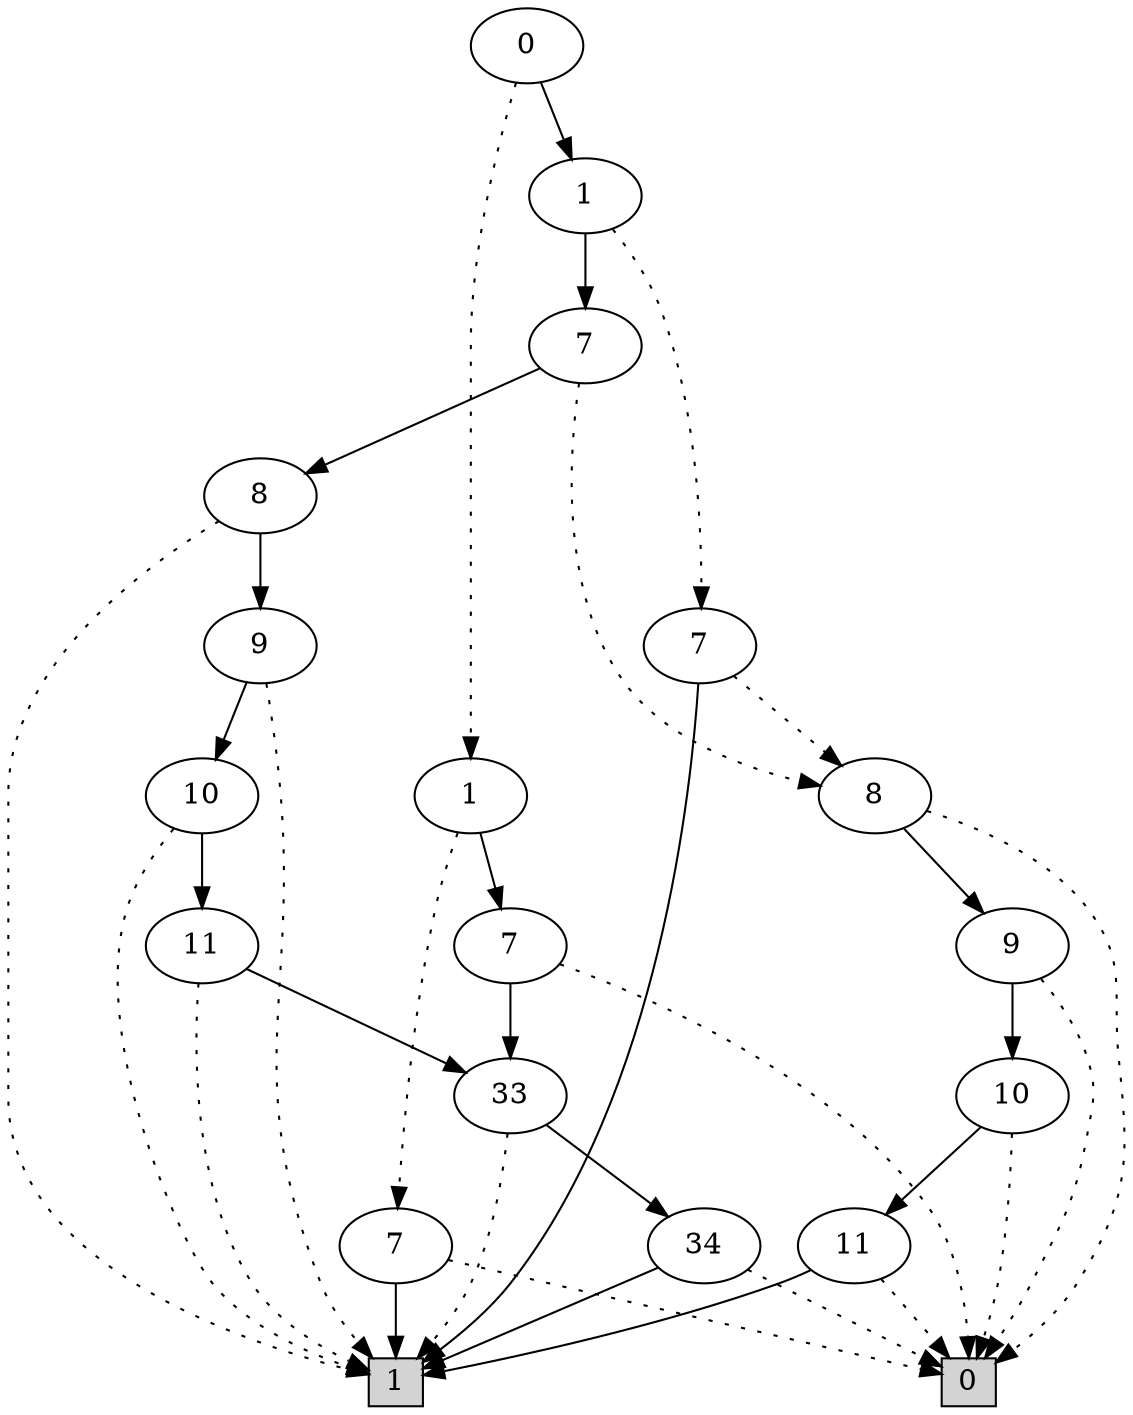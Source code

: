 digraph G {
0 [shape=box, label="0", style=filled, shape=box, height=0.3, width=0.3];
1 [shape=box, label="1", style=filled, shape=box, height=0.3, width=0.3];
49678 [label="0"];
49678 -> 49657 [style=dotted];
49678 -> 49677 [style=filled];
49657 [label="1"];
49657 -> 16 [style=dotted];
49657 -> 49656 [style=filled];
16 [label="7"];
16 -> 0 [style=dotted];
16 -> 1 [style=filled];
49656 [label="7"];
49656 -> 0 [style=dotted];
49656 -> 1204 [style=filled];
1204 [label="33"];
1204 -> 1 [style=dotted];
1204 -> 70 [style=filled];
70 [label="34"];
70 -> 0 [style=dotted];
70 -> 1 [style=filled];
49677 [label="1"];
49677 -> 49675 [style=dotted];
49677 -> 49676 [style=filled];
49675 [label="7"];
49675 -> 46522 [style=dotted];
49675 -> 1 [style=filled];
46522 [label="8"];
46522 -> 0 [style=dotted];
46522 -> 46521 [style=filled];
46521 [label="9"];
46521 -> 0 [style=dotted];
46521 -> 284 [style=filled];
284 [label="10"];
284 -> 0 [style=dotted];
284 -> 24 [style=filled];
24 [label="11"];
24 -> 0 [style=dotted];
24 -> 1 [style=filled];
49676 [label="7"];
49676 -> 46522 [style=dotted];
49676 -> 49652 [style=filled];
49652 [label="8"];
49652 -> 1 [style=dotted];
49652 -> 49651 [style=filled];
49651 [label="9"];
49651 -> 1 [style=dotted];
49651 -> 49650 [style=filled];
49650 [label="10"];
49650 -> 1 [style=dotted];
49650 -> 49642 [style=filled];
49642 [label="11"];
49642 -> 1 [style=dotted];
49642 -> 1204 [style=filled];
}
